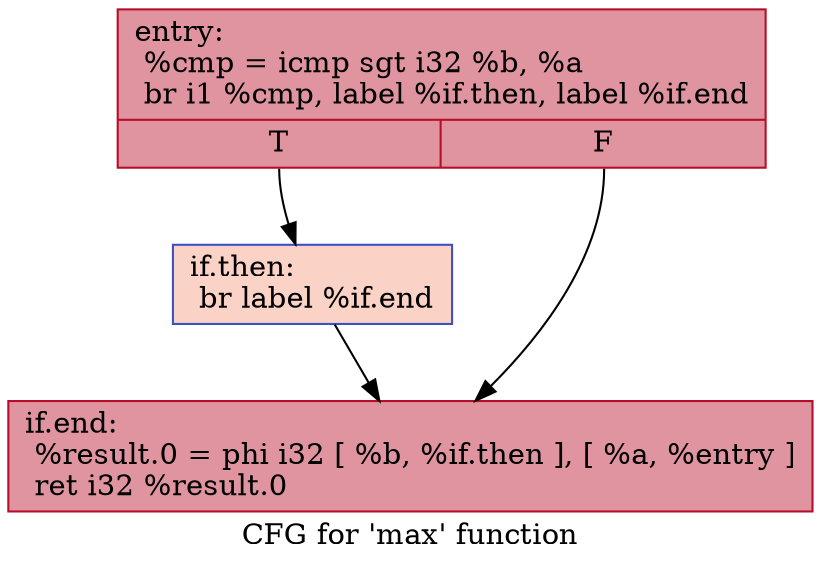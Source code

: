 digraph "CFG for 'max' function" {
	label="CFG for 'max' function";

	Node0x55ca0eb65880 [shape=record,color="#b70d28ff", style=filled, fillcolor="#b70d2870",label="{entry:\l  %cmp = icmp sgt i32 %b, %a\l  br i1 %cmp, label %if.then, label %if.end\l|{<s0>T|<s1>F}}"];
	Node0x55ca0eb65880:s0 -> Node0x55ca0eb67070;
	Node0x55ca0eb65880:s1 -> Node0x55ca0eb670e0;
	Node0x55ca0eb67070 [shape=record,color="#3d50c3ff", style=filled, fillcolor="#f59c7d70",label="{if.then:                                          \l  br label %if.end\l}"];
	Node0x55ca0eb67070 -> Node0x55ca0eb670e0;
	Node0x55ca0eb670e0 [shape=record,color="#b70d28ff", style=filled, fillcolor="#b70d2870",label="{if.end:                                           \l  %result.0 = phi i32 [ %b, %if.then ], [ %a, %entry ]\l  ret i32 %result.0\l}"];
}
